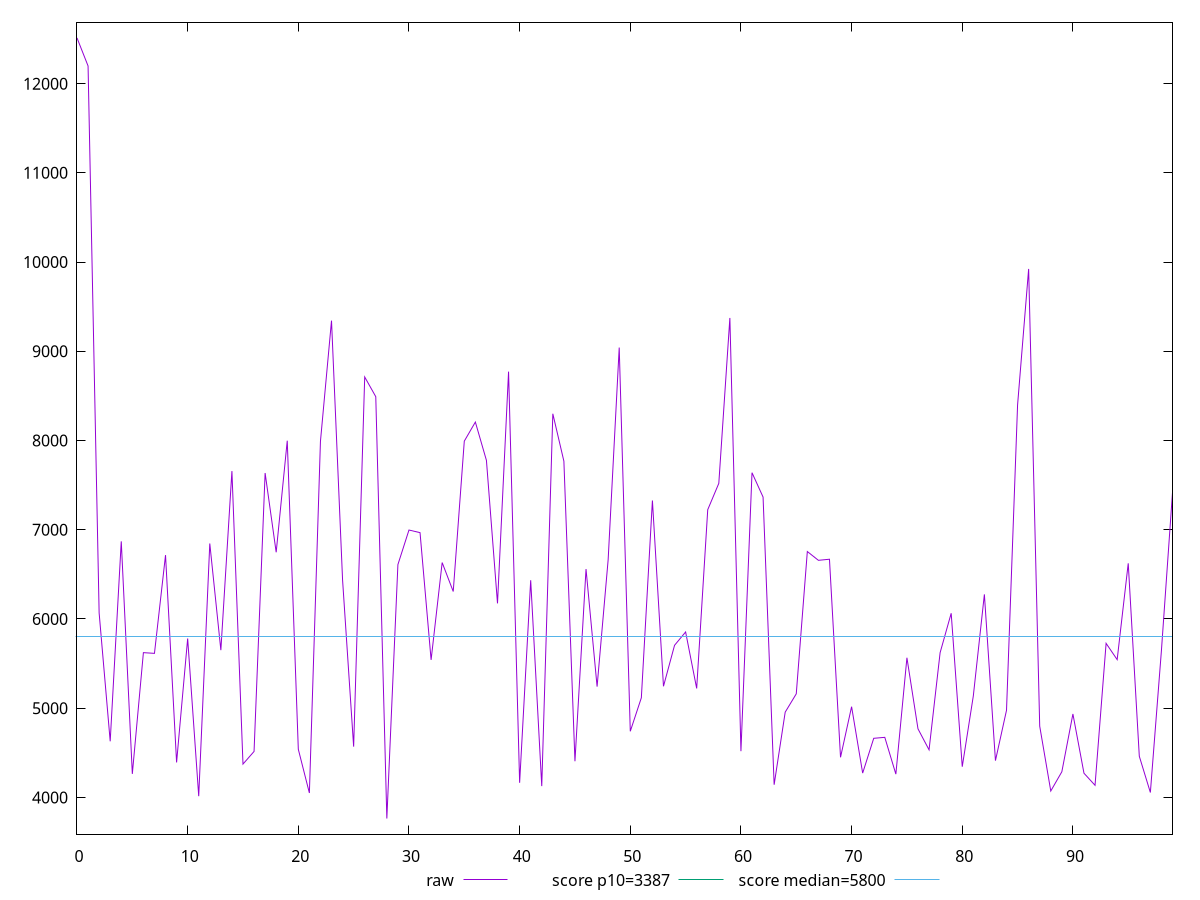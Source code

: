 reset

$raw <<EOF
0 12512.440109029718
1 12197.795748923796
2 6067.976400960044
3 4629.381491859708
4 6870.398417945198
5 4264.158597287943
6 5622.791885381882
7 5614.897774791379
8 6716.046372244357
9 4392.756419929638
10 5781.096851584882
11 4014.473520455705
12 6846.055686029042
13 5650.669424716829
14 7657.444644385425
15 4374.05826255791
16 4515.526440986492
17 7635.919749624287
18 6747.633174088513
19 7998.346241212466
20 4539.901066437386
21 4050.099030116374
22 7990.687632524059
23 9343.91783277415
24 6436.433477760189
25 4569.631201778515
26 8712.252018546633
27 8491.59717767658
28 3763.8779361670236
29 6609.910390274588
30 6997.046527436625
31 6967.678774540003
32 5541.602160511253
33 6632.413714714634
34 6308.215724732429
35 7993.406368563055
36 8207.09950253048
37 7777.7063772099855
38 6175.158915967724
39 8772.257199464264
40 4164.533938334722
41 6434.584697588707
42 4126.996049086307
43 8300.290274611434
44 7768.223785983276
45 4405.564986575295
46 6559.543133446388
47 5242.274229362073
48 6664.302508237226
49 9042.272465642665
50 4741.232286632197
51 5116.8758680740375
52 7328.107042320153
53 5245.749649432946
54 5705.113156149751
55 5854.572966652991
56 5221.900660461495
57 7225.098573854755
58 7520.200942473599
59 9373.880072036958
60 4518.624037577056
61 7639.6624398914155
62 7366.454698936618
63 4142.646648389971
64 4955.981892514607
65 5161.335725038144
66 6756.019797787947
67 6657.643706847336
68 6669.773398058831
69 4449.925614109324
70 5017.420514601443
71 4273.011786172525
72 4662.780592843158
73 4673.710162191858
74 4261.483504177611
75 5565.580379363151
76 4768.888459483567
77 4533.598621760302
78 5622.655414231296
79 6064.149920240053
80 4344.563836749274
81 5137.602956499806
82 6275.905792643053
83 4412.634036280782
84 4977.03615293505
85 8398.28874233036
86 9923.306255326524
87 4798.871882480686
88 4072.247486473436
89 4287.965613065471
90 4935.577165218361
91 4271.477860368695
92 4135.994937937786
93 5726.920775565289
94 5544.592119686354
95 6623.823941025023
96 4461.6045454781915
97 4055.598180679387
98 5647.925322291943
99 7416.357427722595
EOF

set key outside below
set xrange [0:99]
set yrange [3588.9066927097697:12687.411352486972]
set trange [3588.9066927097697:12687.411352486972]
set terminal svg size 640, 500 enhanced background rgb 'white'
set output "report_00013_2021-02-09T12-04-24.940Z/speed-index/samples/pages+cached/raw/values.svg"

plot $raw title "raw" with line, \
     3387 title "score p10=3387", \
     5800 title "score median=5800"

reset
